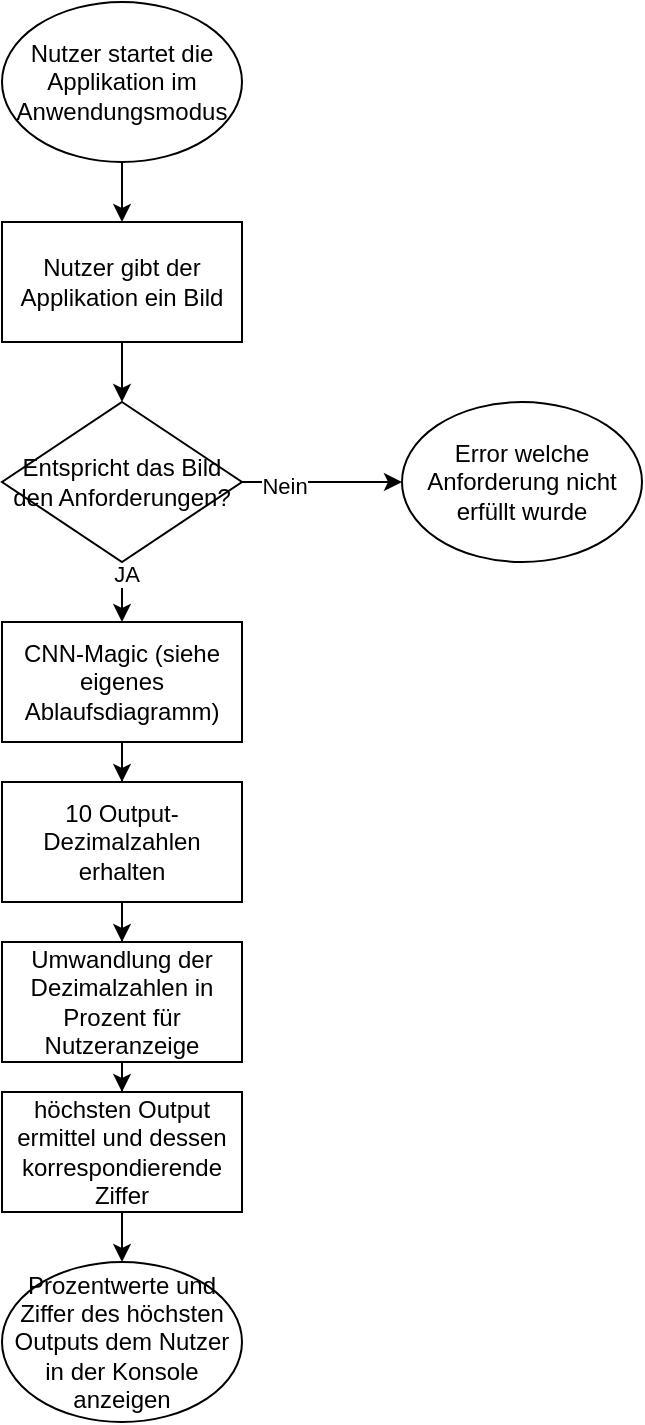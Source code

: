 <mxfile version="23.1.5" type="device">
  <diagram id="C5RBs43oDa-KdzZeNtuy" name="Page-1">
    <mxGraphModel dx="1232" dy="1085" grid="1" gridSize="10" guides="1" tooltips="1" connect="1" arrows="1" fold="1" page="1" pageScale="1" pageWidth="827" pageHeight="1169" math="0" shadow="0">
      <root>
        <mxCell id="WIyWlLk6GJQsqaUBKTNV-0" />
        <mxCell id="WIyWlLk6GJQsqaUBKTNV-1" parent="WIyWlLk6GJQsqaUBKTNV-0" />
        <mxCell id="e--e-gt-deWFqg0wmszu-2" value="" style="edgeStyle=orthogonalEdgeStyle;rounded=0;orthogonalLoop=1;jettySize=auto;html=1;" parent="WIyWlLk6GJQsqaUBKTNV-1" source="e--e-gt-deWFqg0wmszu-0" target="e--e-gt-deWFqg0wmszu-1" edge="1">
          <mxGeometry relative="1" as="geometry" />
        </mxCell>
        <mxCell id="e--e-gt-deWFqg0wmszu-0" value="Nutzer startet die Applikation im Anwendungsmodus" style="ellipse;whiteSpace=wrap;html=1;" parent="WIyWlLk6GJQsqaUBKTNV-1" vertex="1">
          <mxGeometry x="40" y="40" width="120" height="80" as="geometry" />
        </mxCell>
        <mxCell id="e--e-gt-deWFqg0wmszu-4" value="" style="edgeStyle=orthogonalEdgeStyle;rounded=0;orthogonalLoop=1;jettySize=auto;html=1;" parent="WIyWlLk6GJQsqaUBKTNV-1" source="e--e-gt-deWFqg0wmszu-1" target="e--e-gt-deWFqg0wmszu-3" edge="1">
          <mxGeometry relative="1" as="geometry" />
        </mxCell>
        <mxCell id="e--e-gt-deWFqg0wmszu-1" value="&lt;div&gt;Nutzer gibt der Applikation ein Bild&lt;br&gt;&lt;/div&gt;" style="whiteSpace=wrap;html=1;" parent="WIyWlLk6GJQsqaUBKTNV-1" vertex="1">
          <mxGeometry x="40" y="150" width="120" height="60" as="geometry" />
        </mxCell>
        <mxCell id="e--e-gt-deWFqg0wmszu-6" value="" style="edgeStyle=orthogonalEdgeStyle;rounded=0;orthogonalLoop=1;jettySize=auto;html=1;" parent="WIyWlLk6GJQsqaUBKTNV-1" source="e--e-gt-deWFqg0wmszu-3" target="e--e-gt-deWFqg0wmszu-5" edge="1">
          <mxGeometry relative="1" as="geometry" />
        </mxCell>
        <mxCell id="e--e-gt-deWFqg0wmszu-14" value="Nein" style="edgeLabel;html=1;align=center;verticalAlign=middle;resizable=0;points=[];" parent="e--e-gt-deWFqg0wmszu-6" vertex="1" connectable="0">
          <mxGeometry x="-0.475" y="-2" relative="1" as="geometry">
            <mxPoint as="offset" />
          </mxGeometry>
        </mxCell>
        <mxCell id="e--e-gt-deWFqg0wmszu-8" value="" style="edgeStyle=orthogonalEdgeStyle;rounded=0;orthogonalLoop=1;jettySize=auto;html=1;" parent="WIyWlLk6GJQsqaUBKTNV-1" source="e--e-gt-deWFqg0wmszu-3" target="e--e-gt-deWFqg0wmszu-7" edge="1">
          <mxGeometry relative="1" as="geometry" />
        </mxCell>
        <mxCell id="e--e-gt-deWFqg0wmszu-13" value="JA" style="edgeLabel;html=1;align=center;verticalAlign=middle;resizable=0;points=[];" parent="e--e-gt-deWFqg0wmszu-8" vertex="1" connectable="0">
          <mxGeometry x="-0.76" y="2" relative="1" as="geometry">
            <mxPoint as="offset" />
          </mxGeometry>
        </mxCell>
        <mxCell id="e--e-gt-deWFqg0wmszu-3" value="Entspricht das Bild den Anforderungen?" style="rhombus;whiteSpace=wrap;html=1;" parent="WIyWlLk6GJQsqaUBKTNV-1" vertex="1">
          <mxGeometry x="40" y="240" width="120" height="80" as="geometry" />
        </mxCell>
        <mxCell id="e--e-gt-deWFqg0wmszu-5" value="Error welche Anforderung nicht erfüllt wurde" style="ellipse;whiteSpace=wrap;html=1;" parent="WIyWlLk6GJQsqaUBKTNV-1" vertex="1">
          <mxGeometry x="240" y="240" width="120" height="80" as="geometry" />
        </mxCell>
        <mxCell id="e--e-gt-deWFqg0wmszu-10" value="" style="edgeStyle=orthogonalEdgeStyle;rounded=0;orthogonalLoop=1;jettySize=auto;html=1;" parent="WIyWlLk6GJQsqaUBKTNV-1" source="e--e-gt-deWFqg0wmszu-7" target="e--e-gt-deWFqg0wmszu-9" edge="1">
          <mxGeometry relative="1" as="geometry" />
        </mxCell>
        <mxCell id="e--e-gt-deWFqg0wmszu-7" value="CNN-Magic (siehe eigenes Ablaufsdiagramm)" style="whiteSpace=wrap;html=1;" parent="WIyWlLk6GJQsqaUBKTNV-1" vertex="1">
          <mxGeometry x="40" y="350" width="120" height="60" as="geometry" />
        </mxCell>
        <mxCell id="e--e-gt-deWFqg0wmszu-12" value="" style="edgeStyle=orthogonalEdgeStyle;rounded=0;orthogonalLoop=1;jettySize=auto;html=1;" parent="WIyWlLk6GJQsqaUBKTNV-1" source="e--e-gt-deWFqg0wmszu-9" target="e--e-gt-deWFqg0wmszu-11" edge="1">
          <mxGeometry relative="1" as="geometry" />
        </mxCell>
        <mxCell id="e--e-gt-deWFqg0wmszu-9" value="10 Output- Dezimalzahlen erhalten" style="whiteSpace=wrap;html=1;" parent="WIyWlLk6GJQsqaUBKTNV-1" vertex="1">
          <mxGeometry x="40" y="430" width="120" height="60" as="geometry" />
        </mxCell>
        <mxCell id="e--e-gt-deWFqg0wmszu-16" value="" style="edgeStyle=orthogonalEdgeStyle;rounded=0;orthogonalLoop=1;jettySize=auto;html=1;" parent="WIyWlLk6GJQsqaUBKTNV-1" source="e--e-gt-deWFqg0wmszu-11" target="e--e-gt-deWFqg0wmszu-15" edge="1">
          <mxGeometry relative="1" as="geometry" />
        </mxCell>
        <mxCell id="e--e-gt-deWFqg0wmszu-11" value="Umwandlung der Dezimalzahlen in Prozent für Nutzeranzeige" style="whiteSpace=wrap;html=1;" parent="WIyWlLk6GJQsqaUBKTNV-1" vertex="1">
          <mxGeometry x="40" y="510" width="120" height="60" as="geometry" />
        </mxCell>
        <mxCell id="e--e-gt-deWFqg0wmszu-18" value="" style="edgeStyle=orthogonalEdgeStyle;rounded=0;orthogonalLoop=1;jettySize=auto;html=1;" parent="WIyWlLk6GJQsqaUBKTNV-1" source="e--e-gt-deWFqg0wmszu-15" target="e--e-gt-deWFqg0wmszu-17" edge="1">
          <mxGeometry relative="1" as="geometry" />
        </mxCell>
        <mxCell id="e--e-gt-deWFqg0wmszu-15" value="höchsten Output ermittel und dessen korrespondierende Ziffer" style="whiteSpace=wrap;html=1;" parent="WIyWlLk6GJQsqaUBKTNV-1" vertex="1">
          <mxGeometry x="40" y="585" width="120" height="60" as="geometry" />
        </mxCell>
        <mxCell id="e--e-gt-deWFqg0wmszu-17" value="Prozentwerte und Ziffer des höchsten Outputs dem Nutzer in der Konsole anzeigen" style="ellipse;whiteSpace=wrap;html=1;" parent="WIyWlLk6GJQsqaUBKTNV-1" vertex="1">
          <mxGeometry x="40" y="670" width="120" height="80" as="geometry" />
        </mxCell>
      </root>
    </mxGraphModel>
  </diagram>
</mxfile>

